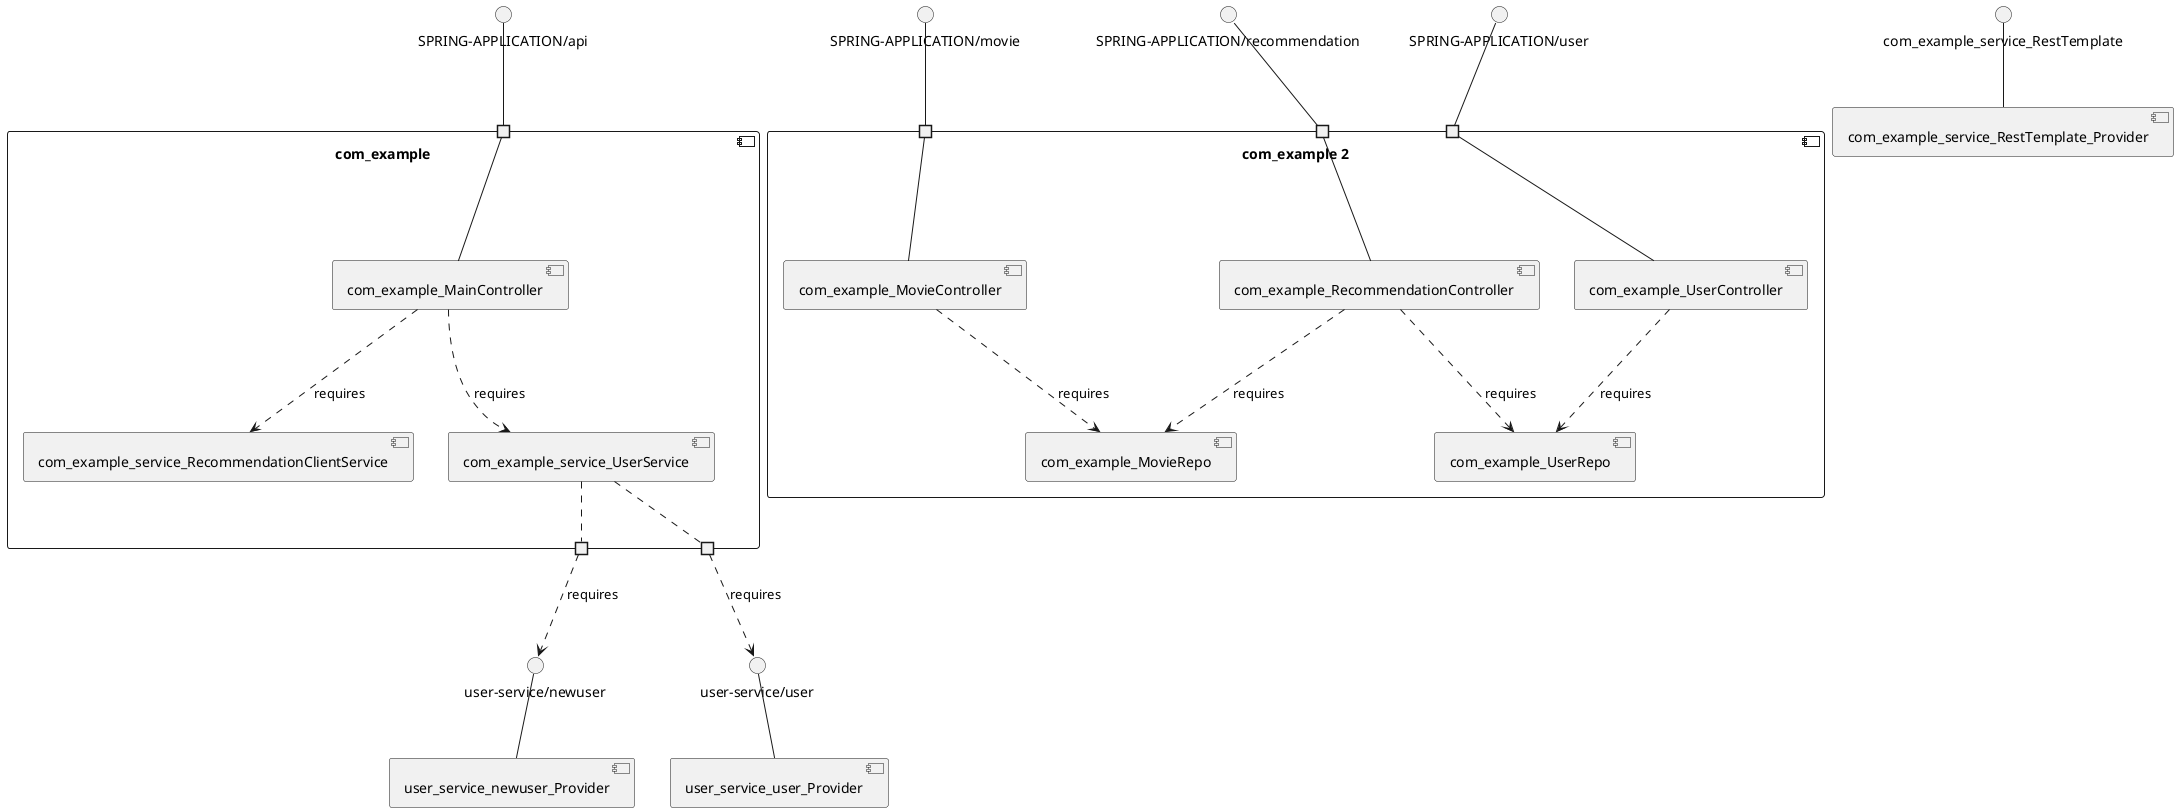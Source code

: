 @startuml
skinparam fixCircleLabelOverlapping true
skinparam componentStyle uml2
component "com_example\n\n\n\n\n\n" {
[com_example_service_UserService]
[com_example_MainController]
[com_example_service_RecommendationClientService]
portin " " as com_example_requires_SPRING_APPLICATION_api
portout " " as com_example_provides_user_service_newuser
portout " " as com_example_provides_user_service_user
[com_example_MainController]..>[com_example_service_UserService] : requires
[com_example_MainController]..>[com_example_service_RecommendationClientService] : requires
"com_example_requires_SPRING_APPLICATION_api"--[com_example_MainController]
[com_example_service_UserService].."com_example_provides_user_service_user"
[com_example_service_UserService].."com_example_provides_user_service_newuser"
}
interface "SPRING-APPLICATION/api" as interface.SPRING_APPLICATION_api
interface.SPRING_APPLICATION_api--"com_example_requires_SPRING_APPLICATION_api"
interface "user-service/newuser" as interface.user_service_newuser
"com_example_provides_user_service_newuser"..>interface.user_service_newuser : requires
interface "user-service/user" as interface.user_service_user
"com_example_provides_user_service_user"..>interface.user_service_user : requires
component "com_example 2\n\n\n\n\n\n" {
[com_example_UserRepo]
[com_example_MovieRepo]
[com_example_MovieController]
[com_example_RecommendationController]
[com_example_UserController]
portin " " as com_example_2_requires_SPRING_APPLICATION_movie
portin " " as com_example_2_requires_SPRING_APPLICATION_user
portin " " as com_example_2_requires_SPRING_APPLICATION_recommendation
[com_example_MovieController]..>[com_example_MovieRepo] : requires
[com_example_UserController]..>[com_example_UserRepo] : requires
[com_example_RecommendationController]..>[com_example_MovieRepo] : requires
[com_example_RecommendationController]..>[com_example_UserRepo] : requires
"com_example_2_requires_SPRING_APPLICATION_recommendation"--[com_example_RecommendationController]
"com_example_2_requires_SPRING_APPLICATION_user"--[com_example_UserController]
"com_example_2_requires_SPRING_APPLICATION_movie"--[com_example_MovieController]
}
interface "SPRING-APPLICATION/movie" as interface.SPRING_APPLICATION_movie
interface.SPRING_APPLICATION_movie--"com_example_2_requires_SPRING_APPLICATION_movie"
interface "SPRING-APPLICATION/recommendation" as interface.SPRING_APPLICATION_recommendation
interface.SPRING_APPLICATION_recommendation--"com_example_2_requires_SPRING_APPLICATION_recommendation"
interface "SPRING-APPLICATION/user" as interface.SPRING_APPLICATION_user
interface.SPRING_APPLICATION_user--"com_example_2_requires_SPRING_APPLICATION_user"
interface "com_example_service_RestTemplate" as interface.com_example_service_RestTemplate
interface.com_example_service_RestTemplate--[com_example_service_RestTemplate_Provider]
interface "user-service/newuser" as interface.user_service_newuser
interface.user_service_newuser--[user_service_newuser_Provider]
interface "user-service/user" as interface.user_service_user
interface.user_service_user--[user_service_user_Provider]

@enduml
